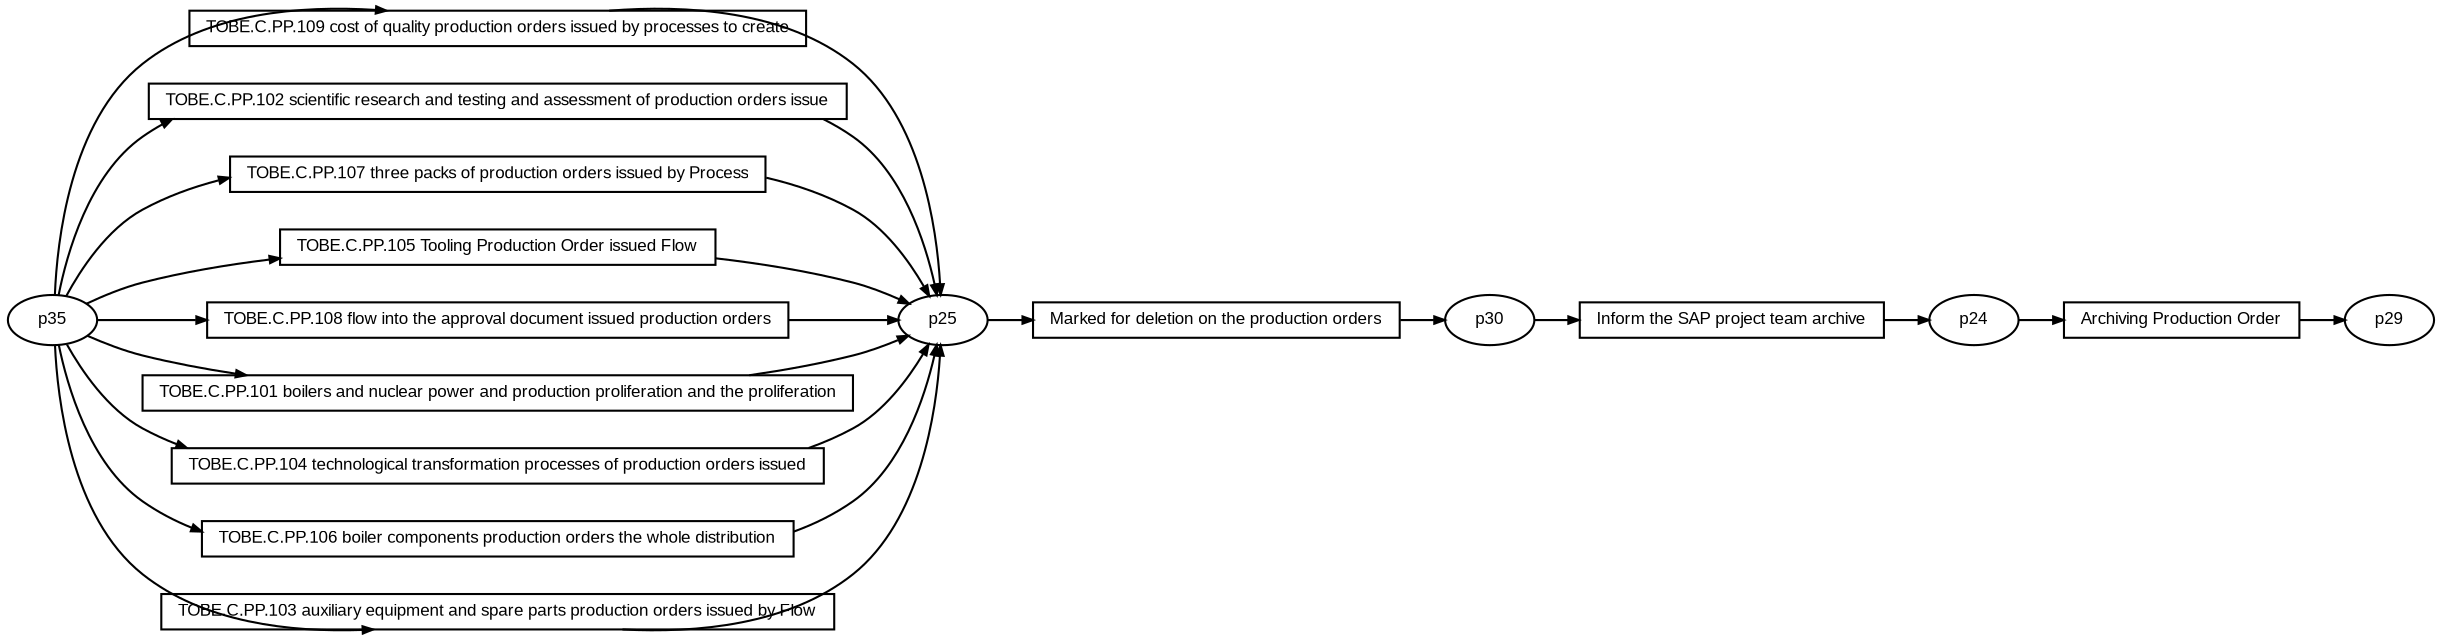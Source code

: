 digraph G {ranksep=".3"; fontsize="8"; remincross=true; margin="0.0,0.0"; fontname="Arial";rankdir="LR"; 
edge [arrowsize="0.5"];
node [height=".2",width=".2",fontname="Arial",fontsize="8"];
t0 [shape="box",label="Archiving Production Order"];
t1 [shape="box",label="TOBE.C.PP.109 cost of quality production orders issued by processes to create"];
t2 [shape="box",label="TOBE.C.PP.102 scientific research and testing and assessment of production orders issue"];
t3 [shape="box",label="TOBE.C.PP.107 three packs of production orders issued by Process"];
t4 [shape="box",label="Inform the SAP project team archive"];
t5 [shape="box",label="TOBE.C.PP.105 Tooling Production Order issued Flow"];
t6 [shape="box",label="TOBE.C.PP.108 flow into the approval document issued production orders"];
t7 [shape="box",label="TOBE.C.PP.101 boilers and nuclear power and production proliferation and the proliferation"];
t8 [shape="box",label="Marked for deletion on the production orders"];
t9 [shape="box",label="TOBE.C.PP.104 technological transformation processes of production orders issued"];
t10 [shape="box",label="TOBE.C.PP.106 boiler components production orders the whole distribution"];
t11 [shape="box",label="TOBE.C.PP.103 auxiliary equipment and spare parts production orders issued by Flow"];
p0 [shape="oval",label="p25"];
p1 [shape="oval",label="p30"];
p2 [shape="oval",label="p24"];
p3 [shape="oval",label="p29"];
p4 [shape="oval",label="p35"];
t0 -> p3[label=""];
p4 -> t6[label=""];
p4 -> t9[label=""];
p4 -> t5[label=""];
t3 -> p0[label=""];
t7 -> p0[label=""];
t11 -> p0[label=""];
p4 -> t7[label=""];
t8 -> p1[label=""];
t10 -> p0[label=""];
t2 -> p0[label=""];
p4 -> t2[label=""];
p1 -> t4[label=""];
p4 -> t11[label=""];
p4 -> t3[label=""];
p4 -> t1[label=""];
p0 -> t8[label=""];
t9 -> p0[label=""];
p4 -> t10[label=""];
t1 -> p0[label=""];
t4 -> p2[label=""];
p2 -> t0[label=""];
t5 -> p0[label=""];
t6 -> p0[label=""];
}
